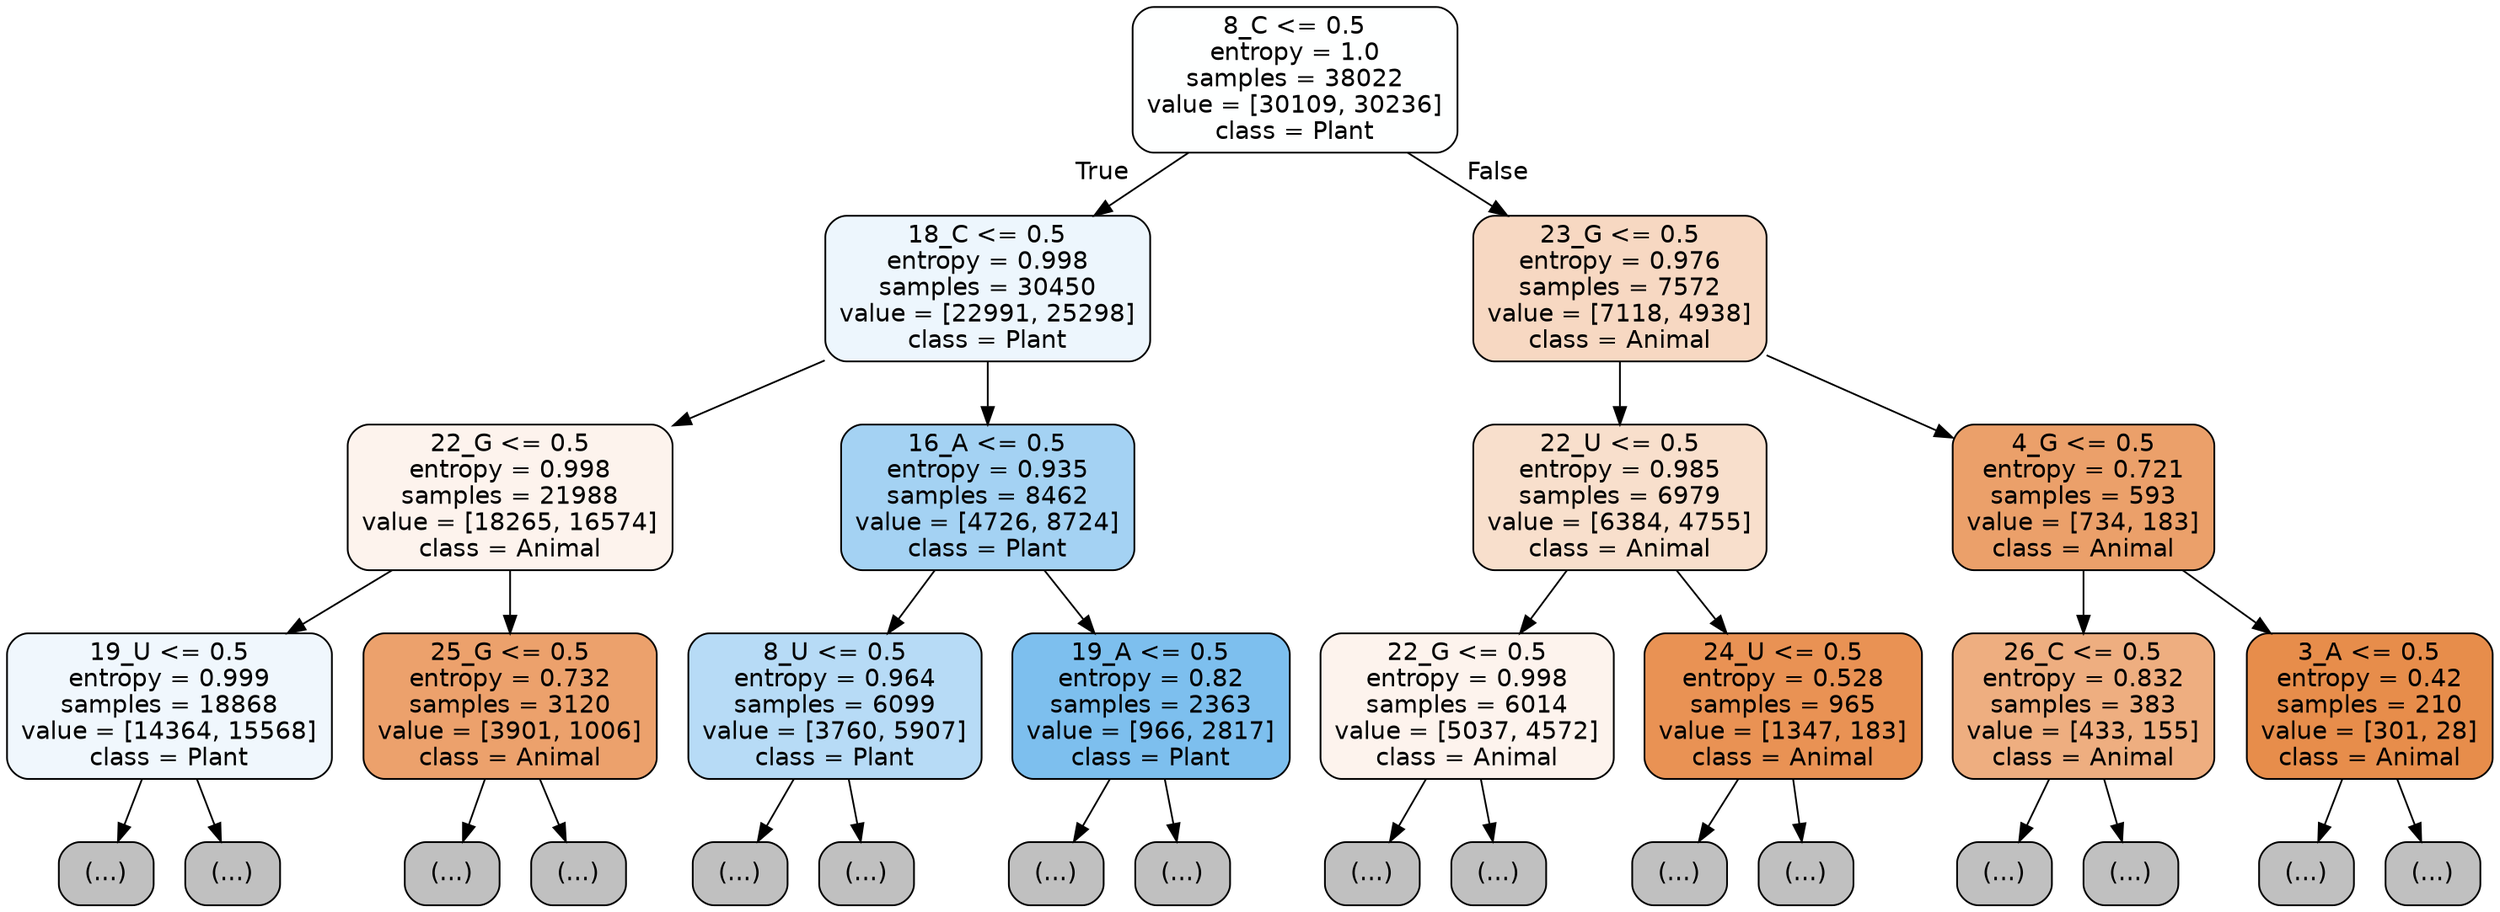 digraph Tree {
node [shape=box, style="filled, rounded", color="black", fontname="helvetica"] ;
edge [fontname="helvetica"] ;
0 [label="8_C <= 0.5\nentropy = 1.0\nsamples = 38022\nvalue = [30109, 30236]\nclass = Plant", fillcolor="#feffff"] ;
1 [label="18_C <= 0.5\nentropy = 0.998\nsamples = 30450\nvalue = [22991, 25298]\nclass = Plant", fillcolor="#edf6fd"] ;
0 -> 1 [labeldistance=2.5, labelangle=45, headlabel="True"] ;
2 [label="22_G <= 0.5\nentropy = 0.998\nsamples = 21988\nvalue = [18265, 16574]\nclass = Animal", fillcolor="#fdf3ed"] ;
1 -> 2 ;
3 [label="19_U <= 0.5\nentropy = 0.999\nsamples = 18868\nvalue = [14364, 15568]\nclass = Plant", fillcolor="#f0f7fd"] ;
2 -> 3 ;
4 [label="(...)", fillcolor="#C0C0C0"] ;
3 -> 4 ;
6781 [label="(...)", fillcolor="#C0C0C0"] ;
3 -> 6781 ;
9042 [label="25_G <= 0.5\nentropy = 0.732\nsamples = 3120\nvalue = [3901, 1006]\nclass = Animal", fillcolor="#eca16c"] ;
2 -> 9042 ;
9043 [label="(...)", fillcolor="#C0C0C0"] ;
9042 -> 9043 ;
10200 [label="(...)", fillcolor="#C0C0C0"] ;
9042 -> 10200 ;
10231 [label="16_A <= 0.5\nentropy = 0.935\nsamples = 8462\nvalue = [4726, 8724]\nclass = Plant", fillcolor="#a4d2f3"] ;
1 -> 10231 ;
10232 [label="8_U <= 0.5\nentropy = 0.964\nsamples = 6099\nvalue = [3760, 5907]\nclass = Plant", fillcolor="#b7dbf6"] ;
10231 -> 10232 ;
10233 [label="(...)", fillcolor="#C0C0C0"] ;
10232 -> 10233 ;
11686 [label="(...)", fillcolor="#C0C0C0"] ;
10232 -> 11686 ;
12487 [label="19_A <= 0.5\nentropy = 0.82\nsamples = 2363\nvalue = [966, 2817]\nclass = Plant", fillcolor="#7dbfee"] ;
10231 -> 12487 ;
12488 [label="(...)", fillcolor="#C0C0C0"] ;
12487 -> 12488 ;
12943 [label="(...)", fillcolor="#C0C0C0"] ;
12487 -> 12943 ;
13128 [label="23_G <= 0.5\nentropy = 0.976\nsamples = 7572\nvalue = [7118, 4938]\nclass = Animal", fillcolor="#f7d8c2"] ;
0 -> 13128 [labeldistance=2.5, labelangle=-45, headlabel="False"] ;
13129 [label="22_U <= 0.5\nentropy = 0.985\nsamples = 6979\nvalue = [6384, 4755]\nclass = Animal", fillcolor="#f8dfcc"] ;
13128 -> 13129 ;
13130 [label="22_G <= 0.5\nentropy = 0.998\nsamples = 6014\nvalue = [5037, 4572]\nclass = Animal", fillcolor="#fdf3ed"] ;
13129 -> 13130 ;
13131 [label="(...)", fillcolor="#C0C0C0"] ;
13130 -> 13131 ;
15966 [label="(...)", fillcolor="#C0C0C0"] ;
13130 -> 15966 ;
16303 [label="24_U <= 0.5\nentropy = 0.528\nsamples = 965\nvalue = [1347, 183]\nclass = Animal", fillcolor="#e99254"] ;
13129 -> 16303 ;
16304 [label="(...)", fillcolor="#C0C0C0"] ;
16303 -> 16304 ;
16617 [label="(...)", fillcolor="#C0C0C0"] ;
16303 -> 16617 ;
16636 [label="4_G <= 0.5\nentropy = 0.721\nsamples = 593\nvalue = [734, 183]\nclass = Animal", fillcolor="#eba06a"] ;
13128 -> 16636 ;
16637 [label="26_C <= 0.5\nentropy = 0.832\nsamples = 383\nvalue = [433, 155]\nclass = Animal", fillcolor="#eeae80"] ;
16636 -> 16637 ;
16638 [label="(...)", fillcolor="#C0C0C0"] ;
16637 -> 16638 ;
16767 [label="(...)", fillcolor="#C0C0C0"] ;
16637 -> 16767 ;
16768 [label="3_A <= 0.5\nentropy = 0.42\nsamples = 210\nvalue = [301, 28]\nclass = Animal", fillcolor="#e78d4b"] ;
16636 -> 16768 ;
16769 [label="(...)", fillcolor="#C0C0C0"] ;
16768 -> 16769 ;
16824 [label="(...)", fillcolor="#C0C0C0"] ;
16768 -> 16824 ;
}